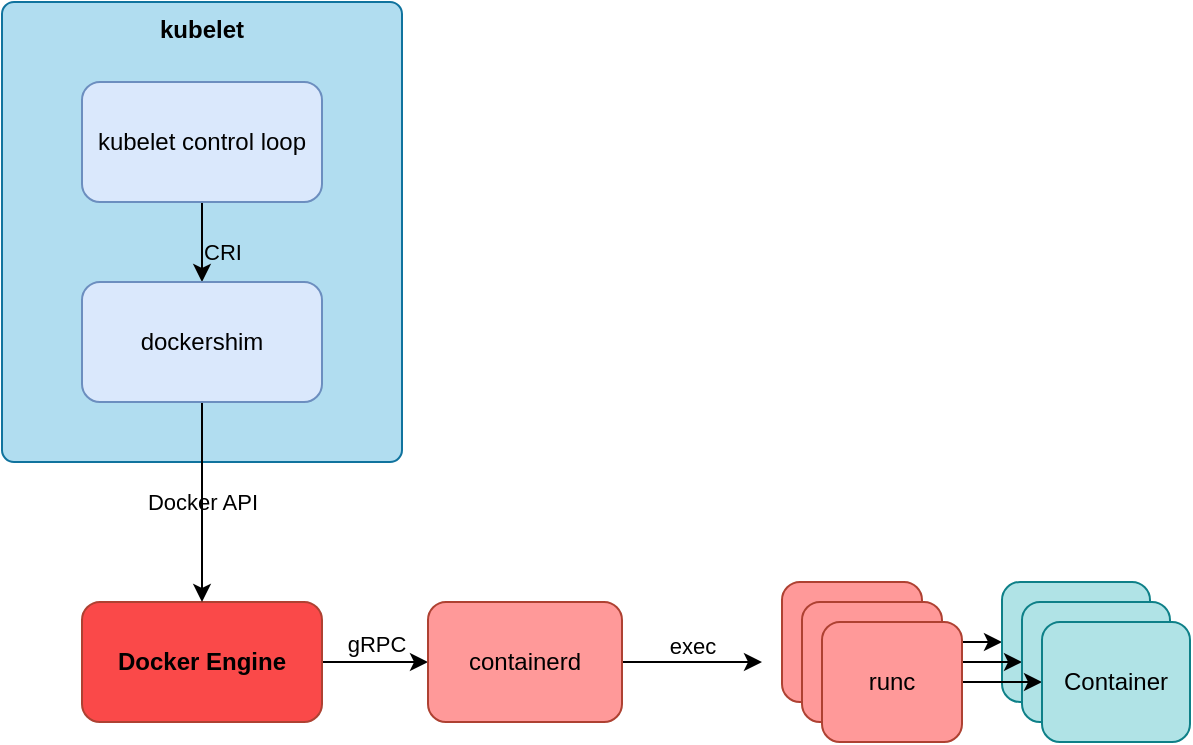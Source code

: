 <mxfile version="13.7.3" type="device"><diagram id="e7RY_nwocITuE6fXIrLG" name="Pagina-1"><mxGraphModel dx="1102" dy="851" grid="1" gridSize="10" guides="1" tooltips="1" connect="1" arrows="1" fold="1" page="1" pageScale="1" pageWidth="827" pageHeight="1169" math="0" shadow="0"><root><mxCell id="0"/><mxCell id="1" parent="0"/><mxCell id="_a4V93lNjSQjo_0iRL-n-19" value="&lt;b&gt;kubelet&lt;/b&gt;" style="rounded=1;whiteSpace=wrap;html=1;verticalAlign=top;fillColor=#b1ddf0;strokeColor=#10739e;arcSize=3;" parent="1" vertex="1"><mxGeometry x="70" y="110" width="200" height="230" as="geometry"/></mxCell><mxCell id="_a4V93lNjSQjo_0iRL-n-3" value="gRPC" style="edgeStyle=orthogonalEdgeStyle;rounded=0;orthogonalLoop=1;jettySize=auto;html=1;labelBackgroundColor=none;labelPosition=center;verticalLabelPosition=top;align=center;verticalAlign=bottom;" parent="1" source="_a4V93lNjSQjo_0iRL-n-1" target="_a4V93lNjSQjo_0iRL-n-2" edge="1"><mxGeometry relative="1" as="geometry"/></mxCell><mxCell id="_a4V93lNjSQjo_0iRL-n-1" value="&lt;b&gt;Docker Engine&lt;/b&gt;" style="rounded=1;whiteSpace=wrap;html=1;strokeColor=#ae4132;fillColor=#FA4949;" parent="1" vertex="1"><mxGeometry x="110" y="410" width="120" height="60" as="geometry"/></mxCell><mxCell id="_a4V93lNjSQjo_0iRL-n-5" value="exec" style="edgeStyle=orthogonalEdgeStyle;rounded=0;orthogonalLoop=1;jettySize=auto;html=1;labelBackgroundColor=none;labelPosition=center;verticalLabelPosition=top;align=center;verticalAlign=bottom;" parent="1" source="_a4V93lNjSQjo_0iRL-n-2" edge="1"><mxGeometry relative="1" as="geometry"><mxPoint x="450" y="440" as="targetPoint"/></mxGeometry></mxCell><mxCell id="_a4V93lNjSQjo_0iRL-n-2" value="containerd" style="whiteSpace=wrap;html=1;rounded=1;strokeColor=#ae4132;fillColor=#FF9999;" parent="1" vertex="1"><mxGeometry x="283" y="410" width="97" height="60" as="geometry"/></mxCell><mxCell id="_a4V93lNjSQjo_0iRL-n-7" value="" style="edgeStyle=orthogonalEdgeStyle;rounded=0;orthogonalLoop=1;jettySize=auto;html=1;" parent="1" source="_a4V93lNjSQjo_0iRL-n-4" target="_a4V93lNjSQjo_0iRL-n-6" edge="1"><mxGeometry relative="1" as="geometry"/></mxCell><mxCell id="_a4V93lNjSQjo_0iRL-n-4" value="runc" style="whiteSpace=wrap;html=1;rounded=1;strokeColor=#ae4132;fillColor=#FF9999;" parent="1" vertex="1"><mxGeometry x="460" y="400" width="70" height="60" as="geometry"/></mxCell><mxCell id="_a4V93lNjSQjo_0iRL-n-6" value="Container" style="whiteSpace=wrap;html=1;rounded=1;fillColor=#b0e3e6;strokeColor=#0e8088;" parent="1" vertex="1"><mxGeometry x="570" y="400" width="74" height="60" as="geometry"/></mxCell><mxCell id="_a4V93lNjSQjo_0iRL-n-18" value="CRI" style="edgeStyle=orthogonalEdgeStyle;rounded=0;orthogonalLoop=1;jettySize=auto;html=1;labelBackgroundColor=none;" parent="1" source="_a4V93lNjSQjo_0iRL-n-16" target="_a4V93lNjSQjo_0iRL-n-17" edge="1"><mxGeometry x="0.25" y="10" relative="1" as="geometry"><mxPoint as="offset"/></mxGeometry></mxCell><mxCell id="_a4V93lNjSQjo_0iRL-n-16" value="kubelet control loop" style="rounded=1;whiteSpace=wrap;html=1;fillColor=#dae8fc;strokeColor=#6c8ebf;" parent="1" vertex="1"><mxGeometry x="110" y="150" width="120" height="60" as="geometry"/></mxCell><mxCell id="_a4V93lNjSQjo_0iRL-n-20" value="Docker API" style="edgeStyle=orthogonalEdgeStyle;rounded=0;orthogonalLoop=1;jettySize=auto;html=1;entryX=0.5;entryY=0;entryDx=0;entryDy=0;labelBackgroundColor=none;" parent="1" source="_a4V93lNjSQjo_0iRL-n-17" target="_a4V93lNjSQjo_0iRL-n-1" edge="1"><mxGeometry relative="1" as="geometry"/></mxCell><mxCell id="_a4V93lNjSQjo_0iRL-n-17" value="dockershim" style="whiteSpace=wrap;html=1;rounded=1;fillColor=#dae8fc;strokeColor=#6c8ebf;" parent="1" vertex="1"><mxGeometry x="110" y="250" width="120" height="60" as="geometry"/></mxCell><mxCell id="VmHe6G2GUdH5CDyYfkPM-1" value="" style="edgeStyle=orthogonalEdgeStyle;rounded=0;orthogonalLoop=1;jettySize=auto;html=1;" edge="1" parent="1" source="VmHe6G2GUdH5CDyYfkPM-2" target="VmHe6G2GUdH5CDyYfkPM-3"><mxGeometry relative="1" as="geometry"/></mxCell><mxCell id="VmHe6G2GUdH5CDyYfkPM-2" value="runc" style="whiteSpace=wrap;html=1;rounded=1;strokeColor=#ae4132;fillColor=#FF9999;" vertex="1" parent="1"><mxGeometry x="470" y="410" width="70" height="60" as="geometry"/></mxCell><mxCell id="VmHe6G2GUdH5CDyYfkPM-3" value="Container" style="whiteSpace=wrap;html=1;rounded=1;fillColor=#b0e3e6;strokeColor=#0e8088;" vertex="1" parent="1"><mxGeometry x="580" y="410" width="74" height="60" as="geometry"/></mxCell><mxCell id="VmHe6G2GUdH5CDyYfkPM-4" value="" style="edgeStyle=orthogonalEdgeStyle;rounded=0;orthogonalLoop=1;jettySize=auto;html=1;" edge="1" parent="1" source="VmHe6G2GUdH5CDyYfkPM-5" target="VmHe6G2GUdH5CDyYfkPM-6"><mxGeometry relative="1" as="geometry"/></mxCell><mxCell id="VmHe6G2GUdH5CDyYfkPM-5" value="runc" style="whiteSpace=wrap;html=1;rounded=1;strokeColor=#ae4132;fillColor=#FF9999;" vertex="1" parent="1"><mxGeometry x="480" y="420" width="70" height="60" as="geometry"/></mxCell><mxCell id="VmHe6G2GUdH5CDyYfkPM-6" value="Container" style="whiteSpace=wrap;html=1;rounded=1;fillColor=#b0e3e6;strokeColor=#0e8088;" vertex="1" parent="1"><mxGeometry x="590" y="420" width="74" height="60" as="geometry"/></mxCell></root></mxGraphModel></diagram></mxfile>